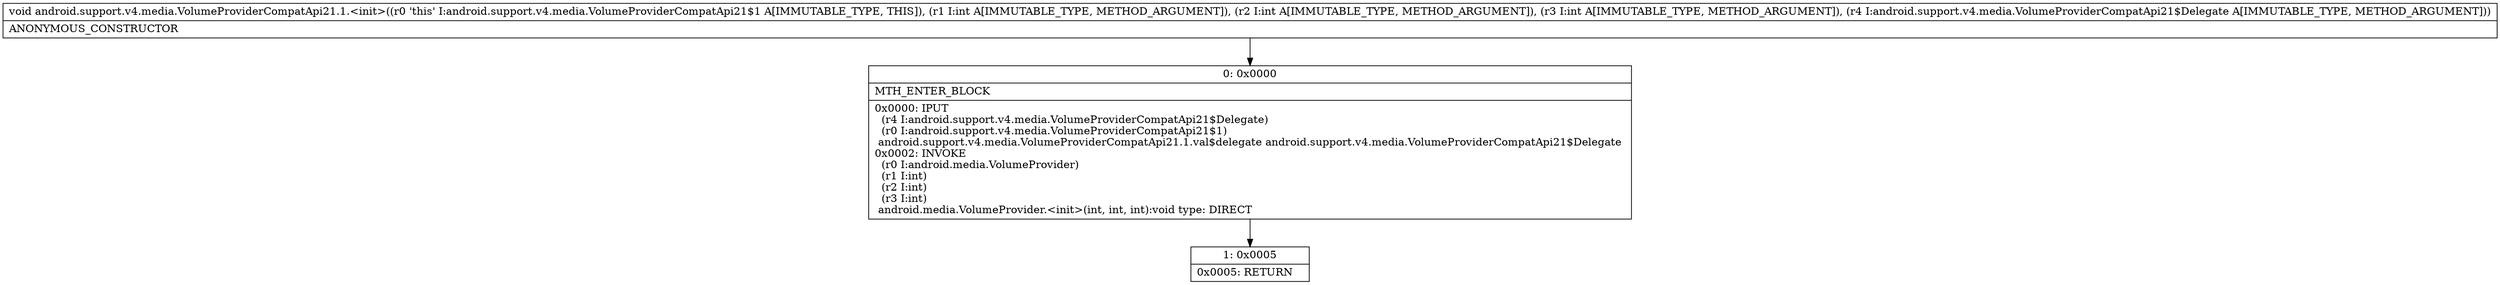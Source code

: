 digraph "CFG forandroid.support.v4.media.VolumeProviderCompatApi21.1.\<init\>(IIILandroid\/support\/v4\/media\/VolumeProviderCompatApi21$Delegate;)V" {
Node_0 [shape=record,label="{0\:\ 0x0000|MTH_ENTER_BLOCK\l|0x0000: IPUT  \l  (r4 I:android.support.v4.media.VolumeProviderCompatApi21$Delegate)\l  (r0 I:android.support.v4.media.VolumeProviderCompatApi21$1)\l android.support.v4.media.VolumeProviderCompatApi21.1.val$delegate android.support.v4.media.VolumeProviderCompatApi21$Delegate \l0x0002: INVOKE  \l  (r0 I:android.media.VolumeProvider)\l  (r1 I:int)\l  (r2 I:int)\l  (r3 I:int)\l android.media.VolumeProvider.\<init\>(int, int, int):void type: DIRECT \l}"];
Node_1 [shape=record,label="{1\:\ 0x0005|0x0005: RETURN   \l}"];
MethodNode[shape=record,label="{void android.support.v4.media.VolumeProviderCompatApi21.1.\<init\>((r0 'this' I:android.support.v4.media.VolumeProviderCompatApi21$1 A[IMMUTABLE_TYPE, THIS]), (r1 I:int A[IMMUTABLE_TYPE, METHOD_ARGUMENT]), (r2 I:int A[IMMUTABLE_TYPE, METHOD_ARGUMENT]), (r3 I:int A[IMMUTABLE_TYPE, METHOD_ARGUMENT]), (r4 I:android.support.v4.media.VolumeProviderCompatApi21$Delegate A[IMMUTABLE_TYPE, METHOD_ARGUMENT]))  | ANONYMOUS_CONSTRUCTOR\l}"];
MethodNode -> Node_0;
Node_0 -> Node_1;
}

